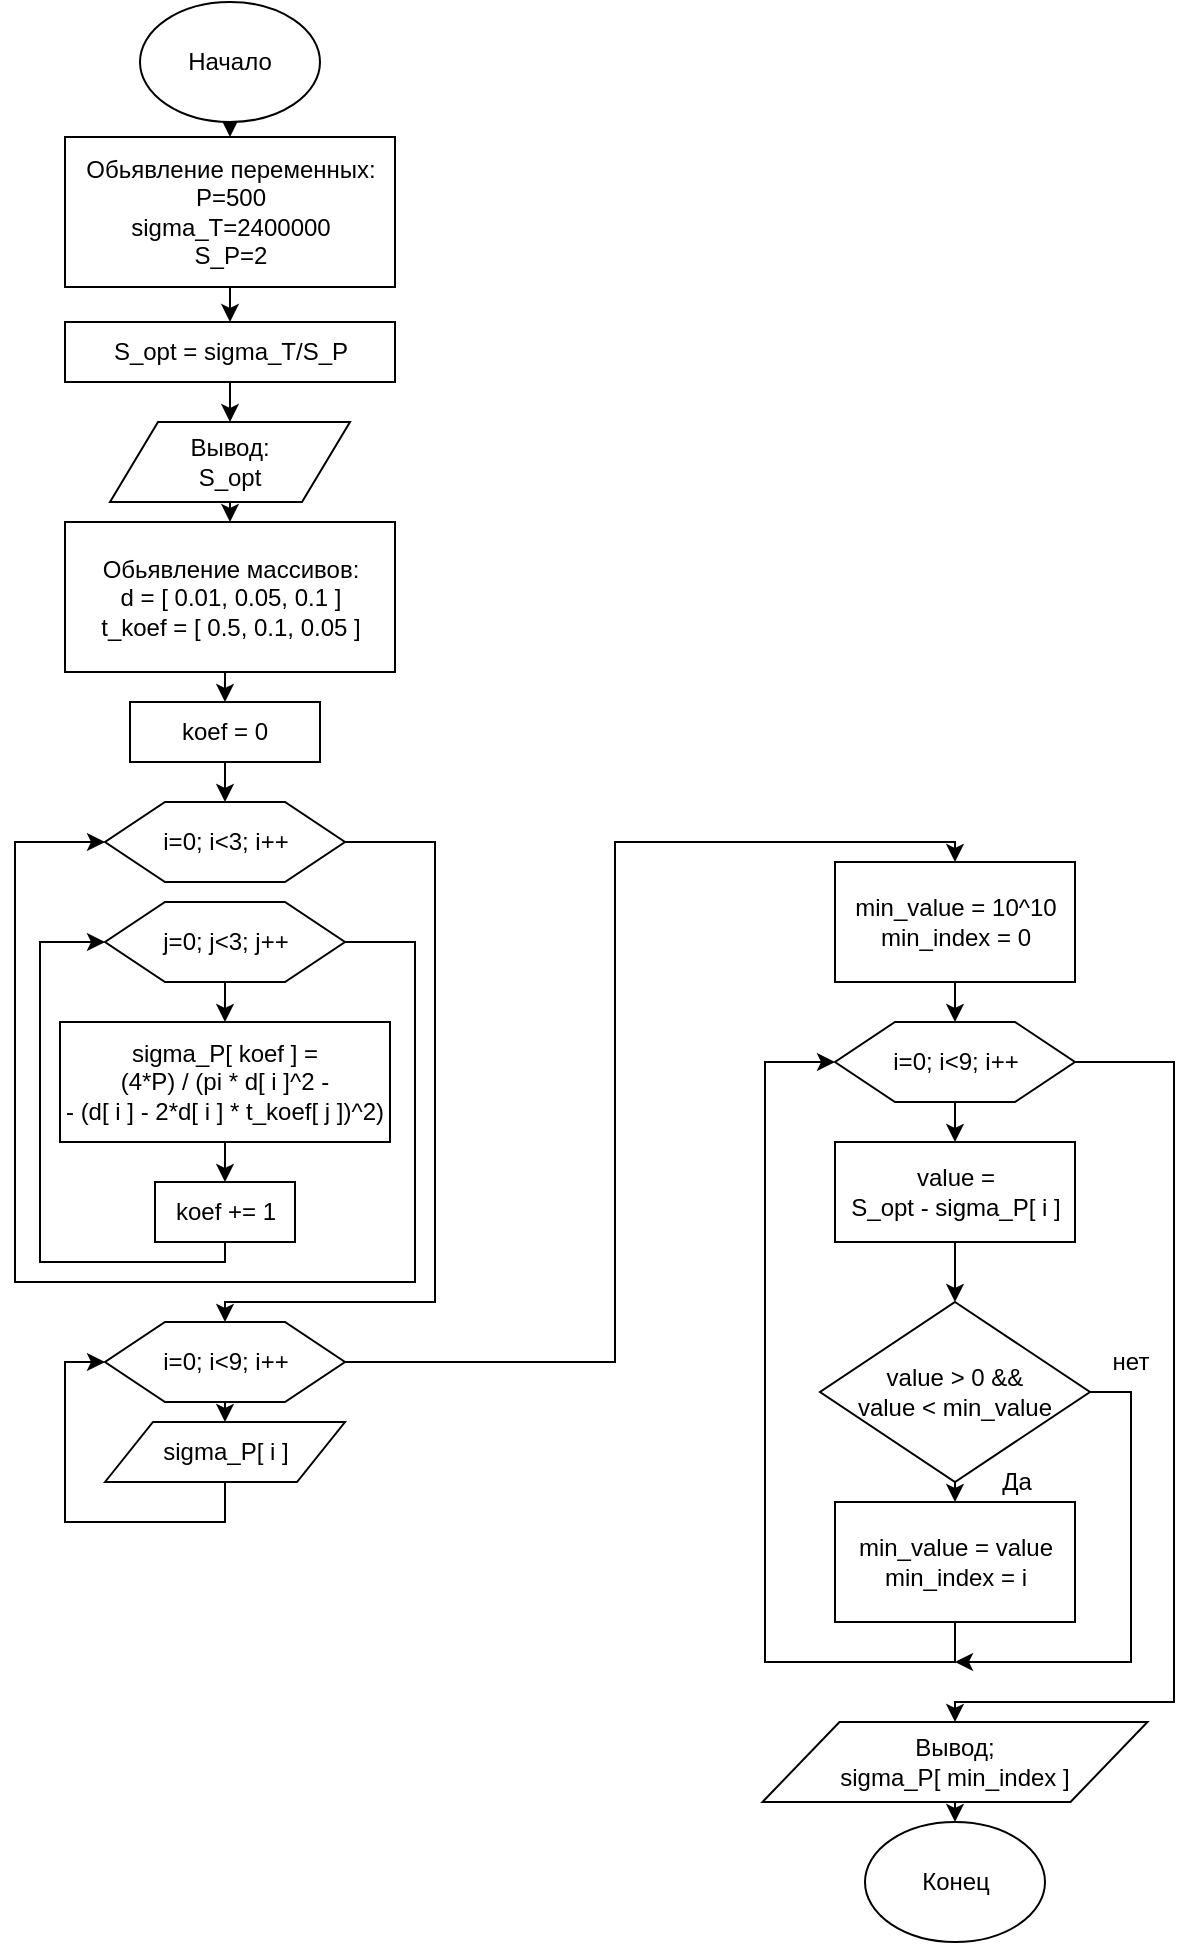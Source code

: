 <mxfile version="12.9.6" type="device"><diagram id="_Iy-XX-RFt_28th7jpNQ" name="Page-1"><mxGraphModel dx="1021" dy="541" grid="1" gridSize="10" guides="1" tooltips="1" connect="1" arrows="1" fold="1" page="1" pageScale="1" pageWidth="850" pageHeight="1100" math="0" shadow="0"><root><mxCell id="0"/><mxCell id="1" parent="0"/><mxCell id="unsGoMdO-lmkZ7KtWesT-219" style="edgeStyle=orthogonalEdgeStyle;rounded=0;orthogonalLoop=1;jettySize=auto;html=1;exitX=1;exitY=0.5;exitDx=0;exitDy=0;" edge="1" parent="1" target="unsGoMdO-lmkZ7KtWesT-232"><mxGeometry relative="1" as="geometry"><Array as="points"><mxPoint x="910" y="1363"/><mxPoint x="910" y="1560"/><mxPoint x="820" y="1560"/></Array><mxPoint x="880" y="1362.5" as="sourcePoint"/></mxGeometry></mxCell><mxCell id="unsGoMdO-lmkZ7KtWesT-221" style="edgeStyle=orthogonalEdgeStyle;rounded=0;orthogonalLoop=1;jettySize=auto;html=1;exitX=1;exitY=0.5;exitDx=0;exitDy=0;entryX=0;entryY=0.5;entryDx=0;entryDy=0;" edge="1" parent="1" source="unsGoMdO-lmkZ7KtWesT-223"><mxGeometry relative="1" as="geometry"><Array as="points"><mxPoint x="900" y="1400"/><mxPoint x="900" y="1550"/><mxPoint x="730" y="1550"/><mxPoint x="730" y="1363"/></Array><mxPoint x="760" y="1362.5" as="targetPoint"/></mxGeometry></mxCell><mxCell id="unsGoMdO-lmkZ7KtWesT-234" style="edgeStyle=orthogonalEdgeStyle;rounded=0;orthogonalLoop=1;jettySize=auto;html=1;exitX=1;exitY=0.5;exitDx=0;exitDy=0;entryX=0.5;entryY=0;entryDx=0;entryDy=0;" edge="1" parent="1" target="unsGoMdO-lmkZ7KtWesT-240"><mxGeometry relative="1" as="geometry"><Array as="points"><mxPoint x="900" y="1623"/><mxPoint x="900" y="1700"/><mxPoint x="820" y="1700"/></Array><mxPoint x="880" y="1622.5" as="sourcePoint"/></mxGeometry></mxCell><mxCell id="unsGoMdO-lmkZ7KtWesT-239" style="edgeStyle=orthogonalEdgeStyle;rounded=0;orthogonalLoop=1;jettySize=auto;html=1;exitX=1;exitY=0.5;exitDx=0;exitDy=0;" edge="1" parent="1" target="unsGoMdO-lmkZ7KtWesT-243"><mxGeometry relative="1" as="geometry"><Array as="points"><mxPoint x="900" y="1723"/><mxPoint x="900" y="1800"/><mxPoint x="820" y="1800"/></Array><mxPoint x="880" y="1722.5" as="sourcePoint"/></mxGeometry></mxCell><mxCell id="unsGoMdO-lmkZ7KtWesT-352" style="edgeStyle=orthogonalEdgeStyle;rounded=0;orthogonalLoop=1;jettySize=auto;html=1;exitX=0.5;exitY=1;exitDx=0;exitDy=0;entryX=0.5;entryY=0;entryDx=0;entryDy=0;" edge="1" parent="1" source="unsGoMdO-lmkZ7KtWesT-353" target="unsGoMdO-lmkZ7KtWesT-355"><mxGeometry relative="1" as="geometry"/></mxCell><mxCell id="unsGoMdO-lmkZ7KtWesT-353" value="Начало" style="ellipse;whiteSpace=wrap;html=1;" vertex="1" parent="1"><mxGeometry x="110" y="20" width="90" height="60" as="geometry"/></mxCell><mxCell id="unsGoMdO-lmkZ7KtWesT-354" style="edgeStyle=orthogonalEdgeStyle;rounded=0;orthogonalLoop=1;jettySize=auto;html=1;exitX=0.5;exitY=1;exitDx=0;exitDy=0;entryX=0.5;entryY=0;entryDx=0;entryDy=0;" edge="1" parent="1" source="unsGoMdO-lmkZ7KtWesT-355" target="unsGoMdO-lmkZ7KtWesT-357"><mxGeometry relative="1" as="geometry"/></mxCell><mxCell id="unsGoMdO-lmkZ7KtWesT-355" value="&lt;div&gt;Обьявление переменных:&lt;/div&gt;&lt;div&gt;P=500&lt;/div&gt;&lt;div&gt;sigma_T=2400000&lt;/div&gt;&lt;div&gt;S_P=2&lt;br&gt;&lt;/div&gt;" style="rounded=0;whiteSpace=wrap;html=1;" vertex="1" parent="1"><mxGeometry x="72.5" y="87.5" width="165" height="75" as="geometry"/></mxCell><mxCell id="unsGoMdO-lmkZ7KtWesT-356" style="edgeStyle=orthogonalEdgeStyle;rounded=0;orthogonalLoop=1;jettySize=auto;html=1;exitX=0.5;exitY=1;exitDx=0;exitDy=0;entryX=0.5;entryY=0;entryDx=0;entryDy=0;" edge="1" parent="1" source="unsGoMdO-lmkZ7KtWesT-357" target="unsGoMdO-lmkZ7KtWesT-359"><mxGeometry relative="1" as="geometry"/></mxCell><mxCell id="unsGoMdO-lmkZ7KtWesT-357" value="S_opt = sigma_T/S_P" style="rounded=0;whiteSpace=wrap;html=1;" vertex="1" parent="1"><mxGeometry x="72.5" y="180" width="165" height="30" as="geometry"/></mxCell><mxCell id="unsGoMdO-lmkZ7KtWesT-358" style="edgeStyle=orthogonalEdgeStyle;rounded=0;orthogonalLoop=1;jettySize=auto;html=1;exitX=0.5;exitY=1;exitDx=0;exitDy=0;entryX=0.5;entryY=0;entryDx=0;entryDy=0;" edge="1" parent="1" source="unsGoMdO-lmkZ7KtWesT-359" target="unsGoMdO-lmkZ7KtWesT-361"><mxGeometry relative="1" as="geometry"/></mxCell><mxCell id="unsGoMdO-lmkZ7KtWesT-359" value="&lt;div&gt;Вывод:&lt;/div&gt;&lt;div&gt;S_opt&lt;br&gt;&lt;/div&gt;" style="shape=parallelogram;perimeter=parallelogramPerimeter;whiteSpace=wrap;html=1;" vertex="1" parent="1"><mxGeometry x="95" y="230" width="120" height="40" as="geometry"/></mxCell><mxCell id="unsGoMdO-lmkZ7KtWesT-405" style="edgeStyle=orthogonalEdgeStyle;rounded=0;orthogonalLoop=1;jettySize=auto;html=1;exitX=0.5;exitY=1;exitDx=0;exitDy=0;entryX=0.5;entryY=0;entryDx=0;entryDy=0;" edge="1" parent="1" source="unsGoMdO-lmkZ7KtWesT-361" target="unsGoMdO-lmkZ7KtWesT-404"><mxGeometry relative="1" as="geometry"/></mxCell><mxCell id="unsGoMdO-lmkZ7KtWesT-361" value="&lt;div&gt;Обьявление массивов:&lt;/div&gt;d = [ 0.01, 0.05, 0.1 ]&lt;br&gt;&lt;div&gt;t_koef = [ 0.5, 0.1, 0.05 ]&lt;/div&gt;" style="rounded=0;whiteSpace=wrap;html=1;" vertex="1" parent="1"><mxGeometry x="72.5" y="280" width="165" height="75" as="geometry"/></mxCell><mxCell id="unsGoMdO-lmkZ7KtWesT-362" style="edgeStyle=orthogonalEdgeStyle;rounded=0;orthogonalLoop=1;jettySize=auto;html=1;exitX=1;exitY=0.5;exitDx=0;exitDy=0;" edge="1" parent="1" source="unsGoMdO-lmkZ7KtWesT-363" target="unsGoMdO-lmkZ7KtWesT-373"><mxGeometry relative="1" as="geometry"><Array as="points"><mxPoint x="257.5" y="440"/><mxPoint x="257.5" y="670"/><mxPoint x="152.5" y="670"/></Array></mxGeometry></mxCell><mxCell id="unsGoMdO-lmkZ7KtWesT-363" value="i=0; i&amp;lt;3; i++" style="shape=hexagon;perimeter=hexagonPerimeter2;whiteSpace=wrap;html=1;" vertex="1" parent="1"><mxGeometry x="92.5" y="420" width="120" height="40" as="geometry"/></mxCell><mxCell id="unsGoMdO-lmkZ7KtWesT-365" style="edgeStyle=orthogonalEdgeStyle;rounded=0;orthogonalLoop=1;jettySize=auto;html=1;exitX=1;exitY=0.5;exitDx=0;exitDy=0;entryX=0;entryY=0.5;entryDx=0;entryDy=0;" edge="1" parent="1" source="unsGoMdO-lmkZ7KtWesT-366" target="unsGoMdO-lmkZ7KtWesT-363"><mxGeometry relative="1" as="geometry"><Array as="points"><mxPoint x="247.5" y="490"/><mxPoint x="247.5" y="660"/><mxPoint x="47.5" y="660"/><mxPoint x="47.5" y="440"/></Array></mxGeometry></mxCell><mxCell id="unsGoMdO-lmkZ7KtWesT-407" style="edgeStyle=orthogonalEdgeStyle;rounded=0;orthogonalLoop=1;jettySize=auto;html=1;exitX=0.5;exitY=1;exitDx=0;exitDy=0;entryX=0.5;entryY=0;entryDx=0;entryDy=0;" edge="1" parent="1" source="unsGoMdO-lmkZ7KtWesT-366" target="unsGoMdO-lmkZ7KtWesT-370"><mxGeometry relative="1" as="geometry"/></mxCell><mxCell id="unsGoMdO-lmkZ7KtWesT-366" value="j=0; j&amp;lt;3; j++" style="shape=hexagon;perimeter=hexagonPerimeter2;whiteSpace=wrap;html=1;" vertex="1" parent="1"><mxGeometry x="92.5" y="470" width="120" height="40" as="geometry"/></mxCell><mxCell id="unsGoMdO-lmkZ7KtWesT-409" style="edgeStyle=orthogonalEdgeStyle;rounded=0;orthogonalLoop=1;jettySize=auto;html=1;exitX=0.5;exitY=1;exitDx=0;exitDy=0;entryX=0.5;entryY=0;entryDx=0;entryDy=0;" edge="1" parent="1" source="unsGoMdO-lmkZ7KtWesT-370" target="unsGoMdO-lmkZ7KtWesT-408"><mxGeometry relative="1" as="geometry"/></mxCell><mxCell id="unsGoMdO-lmkZ7KtWesT-370" value="&lt;div&gt;sigma_P[ koef ] = &lt;br&gt;&lt;/div&gt;&lt;div&gt;(4*P) / (pi * d[ i ]^2 -&lt;/div&gt;&lt;div&gt;- (d[ i ] - 2*d[ i ] * t_koef[ j ])^2)&lt;/div&gt;" style="rounded=0;whiteSpace=wrap;html=1;" vertex="1" parent="1"><mxGeometry x="70" y="530" width="165" height="60" as="geometry"/></mxCell><mxCell id="unsGoMdO-lmkZ7KtWesT-371" style="edgeStyle=orthogonalEdgeStyle;rounded=0;orthogonalLoop=1;jettySize=auto;html=1;exitX=0.5;exitY=1;exitDx=0;exitDy=0;entryX=0.5;entryY=0;entryDx=0;entryDy=0;" edge="1" parent="1" source="unsGoMdO-lmkZ7KtWesT-373" target="unsGoMdO-lmkZ7KtWesT-375"><mxGeometry relative="1" as="geometry"/></mxCell><mxCell id="unsGoMdO-lmkZ7KtWesT-372" style="edgeStyle=orthogonalEdgeStyle;rounded=0;orthogonalLoop=1;jettySize=auto;html=1;exitX=1;exitY=0.5;exitDx=0;exitDy=0;entryX=0.5;entryY=0;entryDx=0;entryDy=0;" edge="1" parent="1" source="unsGoMdO-lmkZ7KtWesT-373" target="unsGoMdO-lmkZ7KtWesT-377"><mxGeometry relative="1" as="geometry"><Array as="points"><mxPoint x="347.5" y="700"/><mxPoint x="347.5" y="440"/><mxPoint x="517.5" y="440"/></Array></mxGeometry></mxCell><mxCell id="unsGoMdO-lmkZ7KtWesT-373" value="i=0; i&amp;lt;9; i++" style="shape=hexagon;perimeter=hexagonPerimeter2;whiteSpace=wrap;html=1;" vertex="1" parent="1"><mxGeometry x="92.5" y="680" width="120" height="40" as="geometry"/></mxCell><mxCell id="unsGoMdO-lmkZ7KtWesT-374" style="edgeStyle=orthogonalEdgeStyle;rounded=0;orthogonalLoop=1;jettySize=auto;html=1;exitX=0.5;exitY=1;exitDx=0;exitDy=0;entryX=0;entryY=0.5;entryDx=0;entryDy=0;" edge="1" parent="1" source="unsGoMdO-lmkZ7KtWesT-375" target="unsGoMdO-lmkZ7KtWesT-373"><mxGeometry relative="1" as="geometry"/></mxCell><mxCell id="unsGoMdO-lmkZ7KtWesT-375" value="sigma_P[ i ]" style="shape=parallelogram;perimeter=parallelogramPerimeter;whiteSpace=wrap;html=1;" vertex="1" parent="1"><mxGeometry x="92.5" y="730" width="120" height="30" as="geometry"/></mxCell><mxCell id="unsGoMdO-lmkZ7KtWesT-376" style="edgeStyle=orthogonalEdgeStyle;rounded=0;orthogonalLoop=1;jettySize=auto;html=1;exitX=0.5;exitY=1;exitDx=0;exitDy=0;entryX=0.5;entryY=0;entryDx=0;entryDy=0;" edge="1" parent="1" source="unsGoMdO-lmkZ7KtWesT-377" target="unsGoMdO-lmkZ7KtWesT-380"><mxGeometry relative="1" as="geometry"/></mxCell><mxCell id="unsGoMdO-lmkZ7KtWesT-377" value="&lt;div&gt;min_value = 10^10&lt;/div&gt;&lt;div&gt;min_index = 0&lt;br&gt;&lt;/div&gt;" style="rounded=0;whiteSpace=wrap;html=1;" vertex="1" parent="1"><mxGeometry x="457.5" y="450" width="120" height="60" as="geometry"/></mxCell><mxCell id="unsGoMdO-lmkZ7KtWesT-379" style="edgeStyle=orthogonalEdgeStyle;rounded=0;orthogonalLoop=1;jettySize=auto;html=1;exitX=1;exitY=0.5;exitDx=0;exitDy=0;entryX=0.5;entryY=0;entryDx=0;entryDy=0;" edge="1" parent="1" source="unsGoMdO-lmkZ7KtWesT-380" target="unsGoMdO-lmkZ7KtWesT-413"><mxGeometry relative="1" as="geometry"><Array as="points"><mxPoint x="627" y="550"/><mxPoint x="627" y="870"/><mxPoint x="517" y="870"/></Array><mxPoint x="518" y="880" as="targetPoint"/></mxGeometry></mxCell><mxCell id="unsGoMdO-lmkZ7KtWesT-411" style="edgeStyle=orthogonalEdgeStyle;rounded=0;orthogonalLoop=1;jettySize=auto;html=1;exitX=0.5;exitY=1;exitDx=0;exitDy=0;entryX=0.5;entryY=0;entryDx=0;entryDy=0;" edge="1" parent="1" source="unsGoMdO-lmkZ7KtWesT-380" target="unsGoMdO-lmkZ7KtWesT-387"><mxGeometry relative="1" as="geometry"/></mxCell><mxCell id="unsGoMdO-lmkZ7KtWesT-380" value="i=0; i&amp;lt;9; i++" style="shape=hexagon;perimeter=hexagonPerimeter2;whiteSpace=wrap;html=1;" vertex="1" parent="1"><mxGeometry x="457.5" y="530" width="120" height="40" as="geometry"/></mxCell><mxCell id="unsGoMdO-lmkZ7KtWesT-381" style="edgeStyle=orthogonalEdgeStyle;rounded=0;orthogonalLoop=1;jettySize=auto;html=1;exitX=0.5;exitY=1;exitDx=0;exitDy=0;entryX=0.5;entryY=0;entryDx=0;entryDy=0;" edge="1" parent="1" source="unsGoMdO-lmkZ7KtWesT-383" target="unsGoMdO-lmkZ7KtWesT-389"><mxGeometry relative="1" as="geometry"/></mxCell><mxCell id="unsGoMdO-lmkZ7KtWesT-382" style="edgeStyle=orthogonalEdgeStyle;rounded=0;orthogonalLoop=1;jettySize=auto;html=1;exitX=1;exitY=0.5;exitDx=0;exitDy=0;" edge="1" parent="1" source="unsGoMdO-lmkZ7KtWesT-383"><mxGeometry relative="1" as="geometry"><mxPoint x="517.5" y="850" as="targetPoint"/><Array as="points"><mxPoint x="605.5" y="715"/><mxPoint x="605.5" y="850"/></Array></mxGeometry></mxCell><mxCell id="unsGoMdO-lmkZ7KtWesT-383" value="&lt;div&gt;value &amp;gt; 0 &amp;amp;&amp;amp;&lt;/div&gt;&lt;div&gt;value &amp;lt; min_value&lt;br&gt;&lt;/div&gt;" style="rhombus;whiteSpace=wrap;html=1;" vertex="1" parent="1"><mxGeometry x="450" y="670" width="135" height="90" as="geometry"/></mxCell><mxCell id="unsGoMdO-lmkZ7KtWesT-386" style="edgeStyle=orthogonalEdgeStyle;rounded=0;orthogonalLoop=1;jettySize=auto;html=1;exitX=0.5;exitY=1;exitDx=0;exitDy=0;entryX=0.5;entryY=0;entryDx=0;entryDy=0;" edge="1" parent="1" source="unsGoMdO-lmkZ7KtWesT-387" target="unsGoMdO-lmkZ7KtWesT-383"><mxGeometry relative="1" as="geometry"/></mxCell><mxCell id="unsGoMdO-lmkZ7KtWesT-387" value="&lt;div&gt;value = &lt;br&gt;&lt;/div&gt;&lt;div&gt;S_opt - sigma_P[ i ]&lt;/div&gt;" style="rounded=0;whiteSpace=wrap;html=1;" vertex="1" parent="1"><mxGeometry x="457.5" y="590" width="120" height="50" as="geometry"/></mxCell><mxCell id="unsGoMdO-lmkZ7KtWesT-388" style="edgeStyle=orthogonalEdgeStyle;rounded=0;orthogonalLoop=1;jettySize=auto;html=1;exitX=0.5;exitY=1;exitDx=0;exitDy=0;entryX=0;entryY=0.5;entryDx=0;entryDy=0;" edge="1" parent="1" source="unsGoMdO-lmkZ7KtWesT-389" target="unsGoMdO-lmkZ7KtWesT-380"><mxGeometry relative="1" as="geometry"><Array as="points"><mxPoint x="517.5" y="850"/><mxPoint x="422.5" y="850"/><mxPoint x="422.5" y="550"/></Array></mxGeometry></mxCell><mxCell id="unsGoMdO-lmkZ7KtWesT-389" value="&lt;div&gt;min_value = value&lt;/div&gt;&lt;div&gt;min_index = i&lt;/div&gt;" style="rounded=0;whiteSpace=wrap;html=1;" vertex="1" parent="1"><mxGeometry x="457.5" y="770" width="120" height="60" as="geometry"/></mxCell><mxCell id="unsGoMdO-lmkZ7KtWesT-390" value="Да" style="text;html=1;align=center;verticalAlign=middle;resizable=0;points=[];autosize=1;" vertex="1" parent="1"><mxGeometry x="532.5" y="750" width="30" height="20" as="geometry"/></mxCell><mxCell id="unsGoMdO-lmkZ7KtWesT-391" value="нет" style="text;html=1;align=center;verticalAlign=middle;resizable=0;points=[];autosize=1;" vertex="1" parent="1"><mxGeometry x="590" y="690" width="30" height="20" as="geometry"/></mxCell><mxCell id="unsGoMdO-lmkZ7KtWesT-403" value="Конец" style="ellipse;whiteSpace=wrap;html=1;" vertex="1" parent="1"><mxGeometry x="472.5" y="930" width="90" height="60" as="geometry"/></mxCell><mxCell id="unsGoMdO-lmkZ7KtWesT-406" style="edgeStyle=orthogonalEdgeStyle;rounded=0;orthogonalLoop=1;jettySize=auto;html=1;exitX=0.5;exitY=1;exitDx=0;exitDy=0;entryX=0.5;entryY=0;entryDx=0;entryDy=0;" edge="1" parent="1" source="unsGoMdO-lmkZ7KtWesT-404" target="unsGoMdO-lmkZ7KtWesT-363"><mxGeometry relative="1" as="geometry"/></mxCell><mxCell id="unsGoMdO-lmkZ7KtWesT-404" value="koef = 0" style="rounded=0;whiteSpace=wrap;html=1;" vertex="1" parent="1"><mxGeometry x="105" y="370" width="95" height="30" as="geometry"/></mxCell><mxCell id="unsGoMdO-lmkZ7KtWesT-410" style="edgeStyle=orthogonalEdgeStyle;rounded=0;orthogonalLoop=1;jettySize=auto;html=1;exitX=0.5;exitY=1;exitDx=0;exitDy=0;entryX=0;entryY=0.5;entryDx=0;entryDy=0;" edge="1" parent="1" source="unsGoMdO-lmkZ7KtWesT-408" target="unsGoMdO-lmkZ7KtWesT-366"><mxGeometry relative="1" as="geometry"><Array as="points"><mxPoint x="153" y="650"/><mxPoint x="60" y="650"/><mxPoint x="60" y="490"/></Array></mxGeometry></mxCell><mxCell id="unsGoMdO-lmkZ7KtWesT-408" value="koef += 1" style="rounded=0;whiteSpace=wrap;html=1;" vertex="1" parent="1"><mxGeometry x="117.5" y="610" width="70" height="30" as="geometry"/></mxCell><mxCell id="unsGoMdO-lmkZ7KtWesT-414" style="edgeStyle=orthogonalEdgeStyle;rounded=0;orthogonalLoop=1;jettySize=auto;html=1;exitX=0.5;exitY=1;exitDx=0;exitDy=0;entryX=0.5;entryY=0;entryDx=0;entryDy=0;" edge="1" parent="1" source="unsGoMdO-lmkZ7KtWesT-413" target="unsGoMdO-lmkZ7KtWesT-403"><mxGeometry relative="1" as="geometry"/></mxCell><mxCell id="unsGoMdO-lmkZ7KtWesT-413" value="&lt;div&gt;Вывод;&lt;/div&gt;&lt;div&gt;sigma_P[ min_index ]&lt;br&gt;&lt;/div&gt;" style="shape=parallelogram;perimeter=parallelogramPerimeter;whiteSpace=wrap;html=1;" vertex="1" parent="1"><mxGeometry x="421.25" y="880" width="192.5" height="40" as="geometry"/></mxCell></root></mxGraphModel></diagram></mxfile>